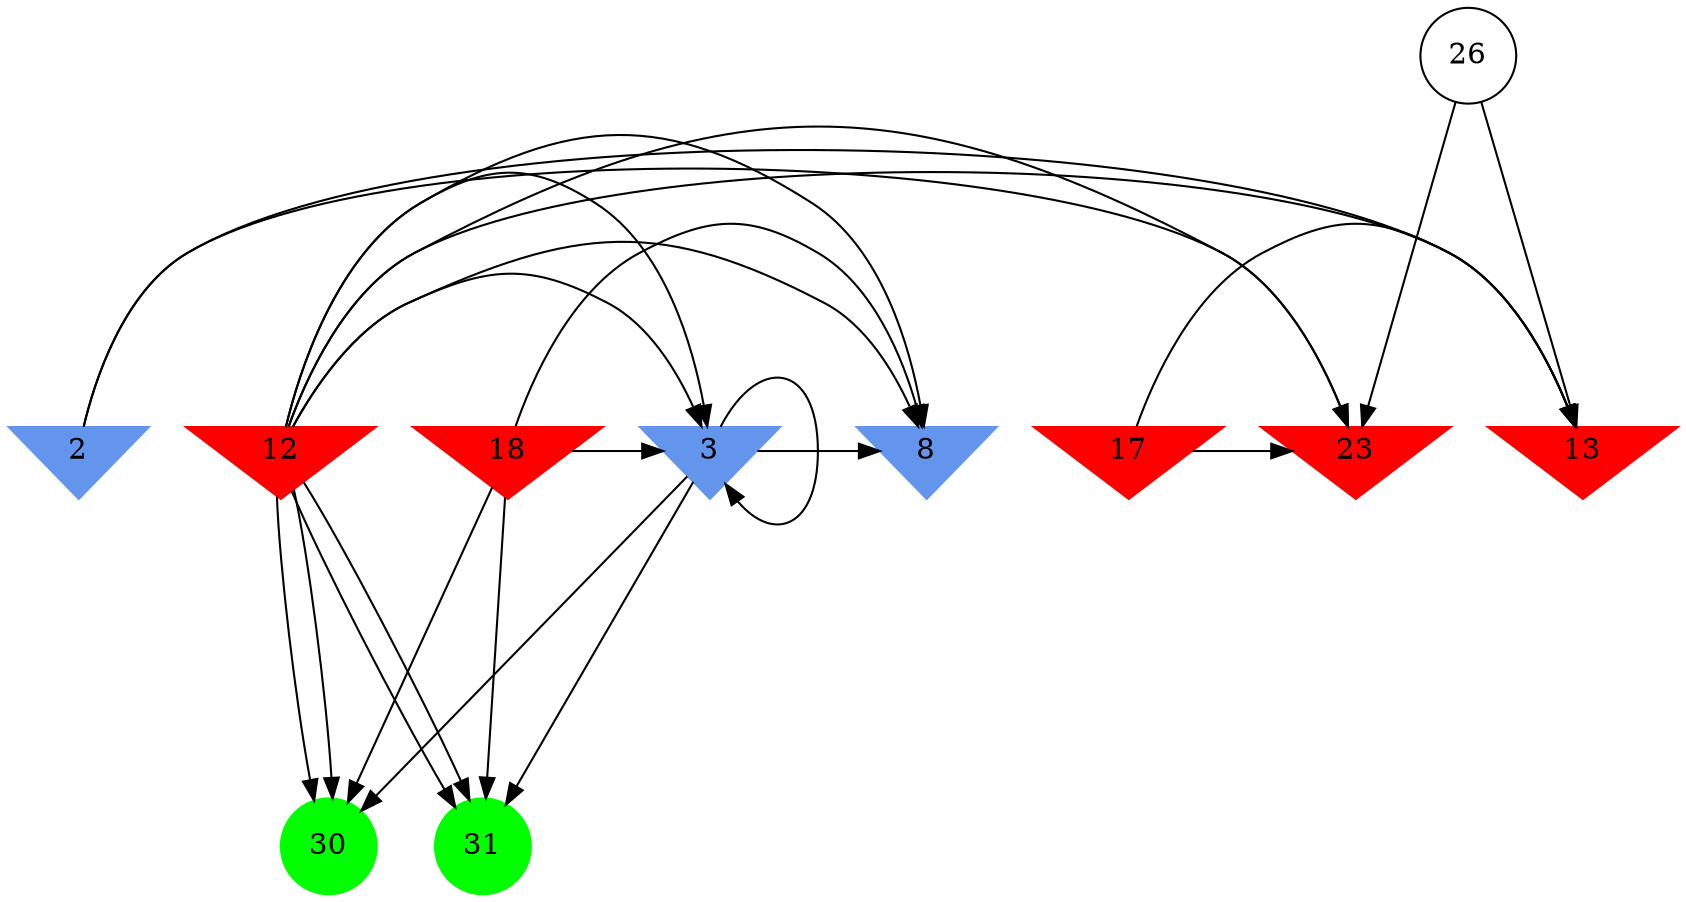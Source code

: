 digraph brain {
	ranksep=2.0;
	2 [shape=invtriangle,style=filled,color=cornflowerblue];
	3 [shape=invtriangle,style=filled,color=cornflowerblue];
	8 [shape=invtriangle,style=filled,color=cornflowerblue];
	12 [shape=invtriangle,style=filled,color=red];
	13 [shape=invtriangle,style=filled,color=red];
	17 [shape=invtriangle,style=filled,color=red];
	18 [shape=invtriangle,style=filled,color=red];
	23 [shape=invtriangle,style=filled,color=red];
	26 [shape=circle,color=black];
	30 [shape=circle,style=filled,color=green];
	31 [shape=circle,style=filled,color=green];
	3	->	8;
	3	->	31;
	3	->	30;
	3	->	3;
	18	->	8;
	18	->	31;
	18	->	30;
	18	->	3;
	12	->	8;
	12	->	31;
	12	->	30;
	12	->	3;
	12	->	8;
	12	->	31;
	12	->	30;
	12	->	3;
	26	->	23;
	26	->	13;
	2	->	23;
	2	->	13;
	17	->	23;
	17	->	13;
	12	->	23;
	12	->	13;
	{ rank=same; 2; 3; 8; 12; 13; 17; 18; 23; }
	{ rank=same; 26; }
	{ rank=same; 30; 31; }
}
